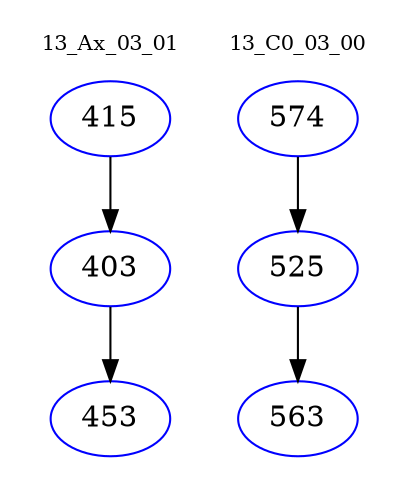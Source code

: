 digraph{
subgraph cluster_0 {
color = white
label = "13_Ax_03_01";
fontsize=10;
T0_415 [label="415", color="blue"]
T0_415 -> T0_403 [color="black"]
T0_403 [label="403", color="blue"]
T0_403 -> T0_453 [color="black"]
T0_453 [label="453", color="blue"]
}
subgraph cluster_1 {
color = white
label = "13_C0_03_00";
fontsize=10;
T1_574 [label="574", color="blue"]
T1_574 -> T1_525 [color="black"]
T1_525 [label="525", color="blue"]
T1_525 -> T1_563 [color="black"]
T1_563 [label="563", color="blue"]
}
}
